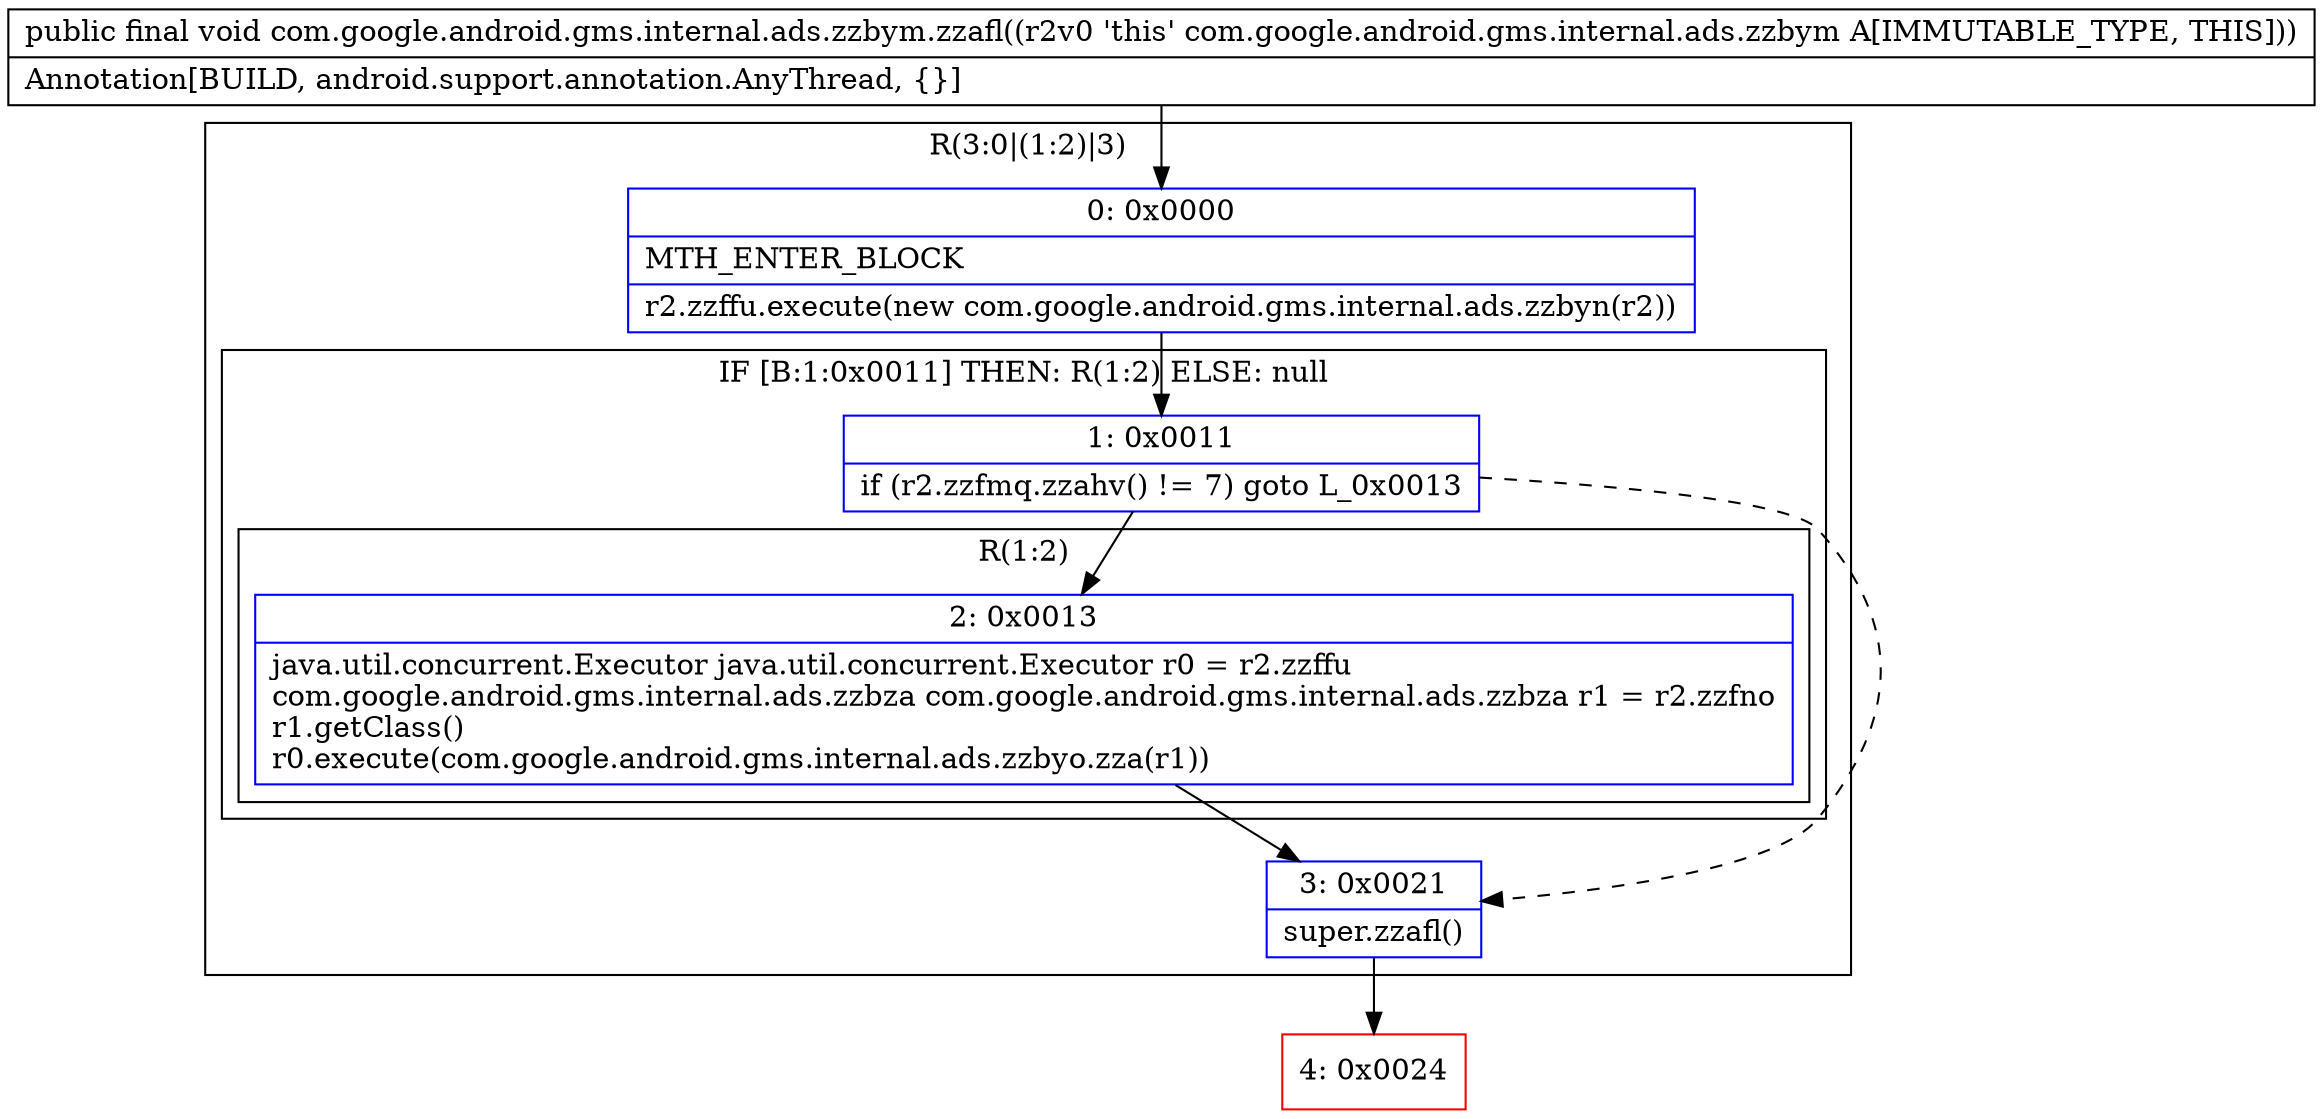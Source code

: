 digraph "CFG forcom.google.android.gms.internal.ads.zzbym.zzafl()V" {
subgraph cluster_Region_131183442 {
label = "R(3:0|(1:2)|3)";
node [shape=record,color=blue];
Node_0 [shape=record,label="{0\:\ 0x0000|MTH_ENTER_BLOCK\l|r2.zzffu.execute(new com.google.android.gms.internal.ads.zzbyn(r2))\l}"];
subgraph cluster_IfRegion_1393318115 {
label = "IF [B:1:0x0011] THEN: R(1:2) ELSE: null";
node [shape=record,color=blue];
Node_1 [shape=record,label="{1\:\ 0x0011|if (r2.zzfmq.zzahv() != 7) goto L_0x0013\l}"];
subgraph cluster_Region_30299022 {
label = "R(1:2)";
node [shape=record,color=blue];
Node_2 [shape=record,label="{2\:\ 0x0013|java.util.concurrent.Executor java.util.concurrent.Executor r0 = r2.zzffu\lcom.google.android.gms.internal.ads.zzbza com.google.android.gms.internal.ads.zzbza r1 = r2.zzfno\lr1.getClass()\lr0.execute(com.google.android.gms.internal.ads.zzbyo.zza(r1))\l}"];
}
}
Node_3 [shape=record,label="{3\:\ 0x0021|super.zzafl()\l}"];
}
Node_4 [shape=record,color=red,label="{4\:\ 0x0024}"];
MethodNode[shape=record,label="{public final void com.google.android.gms.internal.ads.zzbym.zzafl((r2v0 'this' com.google.android.gms.internal.ads.zzbym A[IMMUTABLE_TYPE, THIS]))  | Annotation[BUILD, android.support.annotation.AnyThread, \{\}]\l}"];
MethodNode -> Node_0;
Node_0 -> Node_1;
Node_1 -> Node_2;
Node_1 -> Node_3[style=dashed];
Node_2 -> Node_3;
Node_3 -> Node_4;
}

